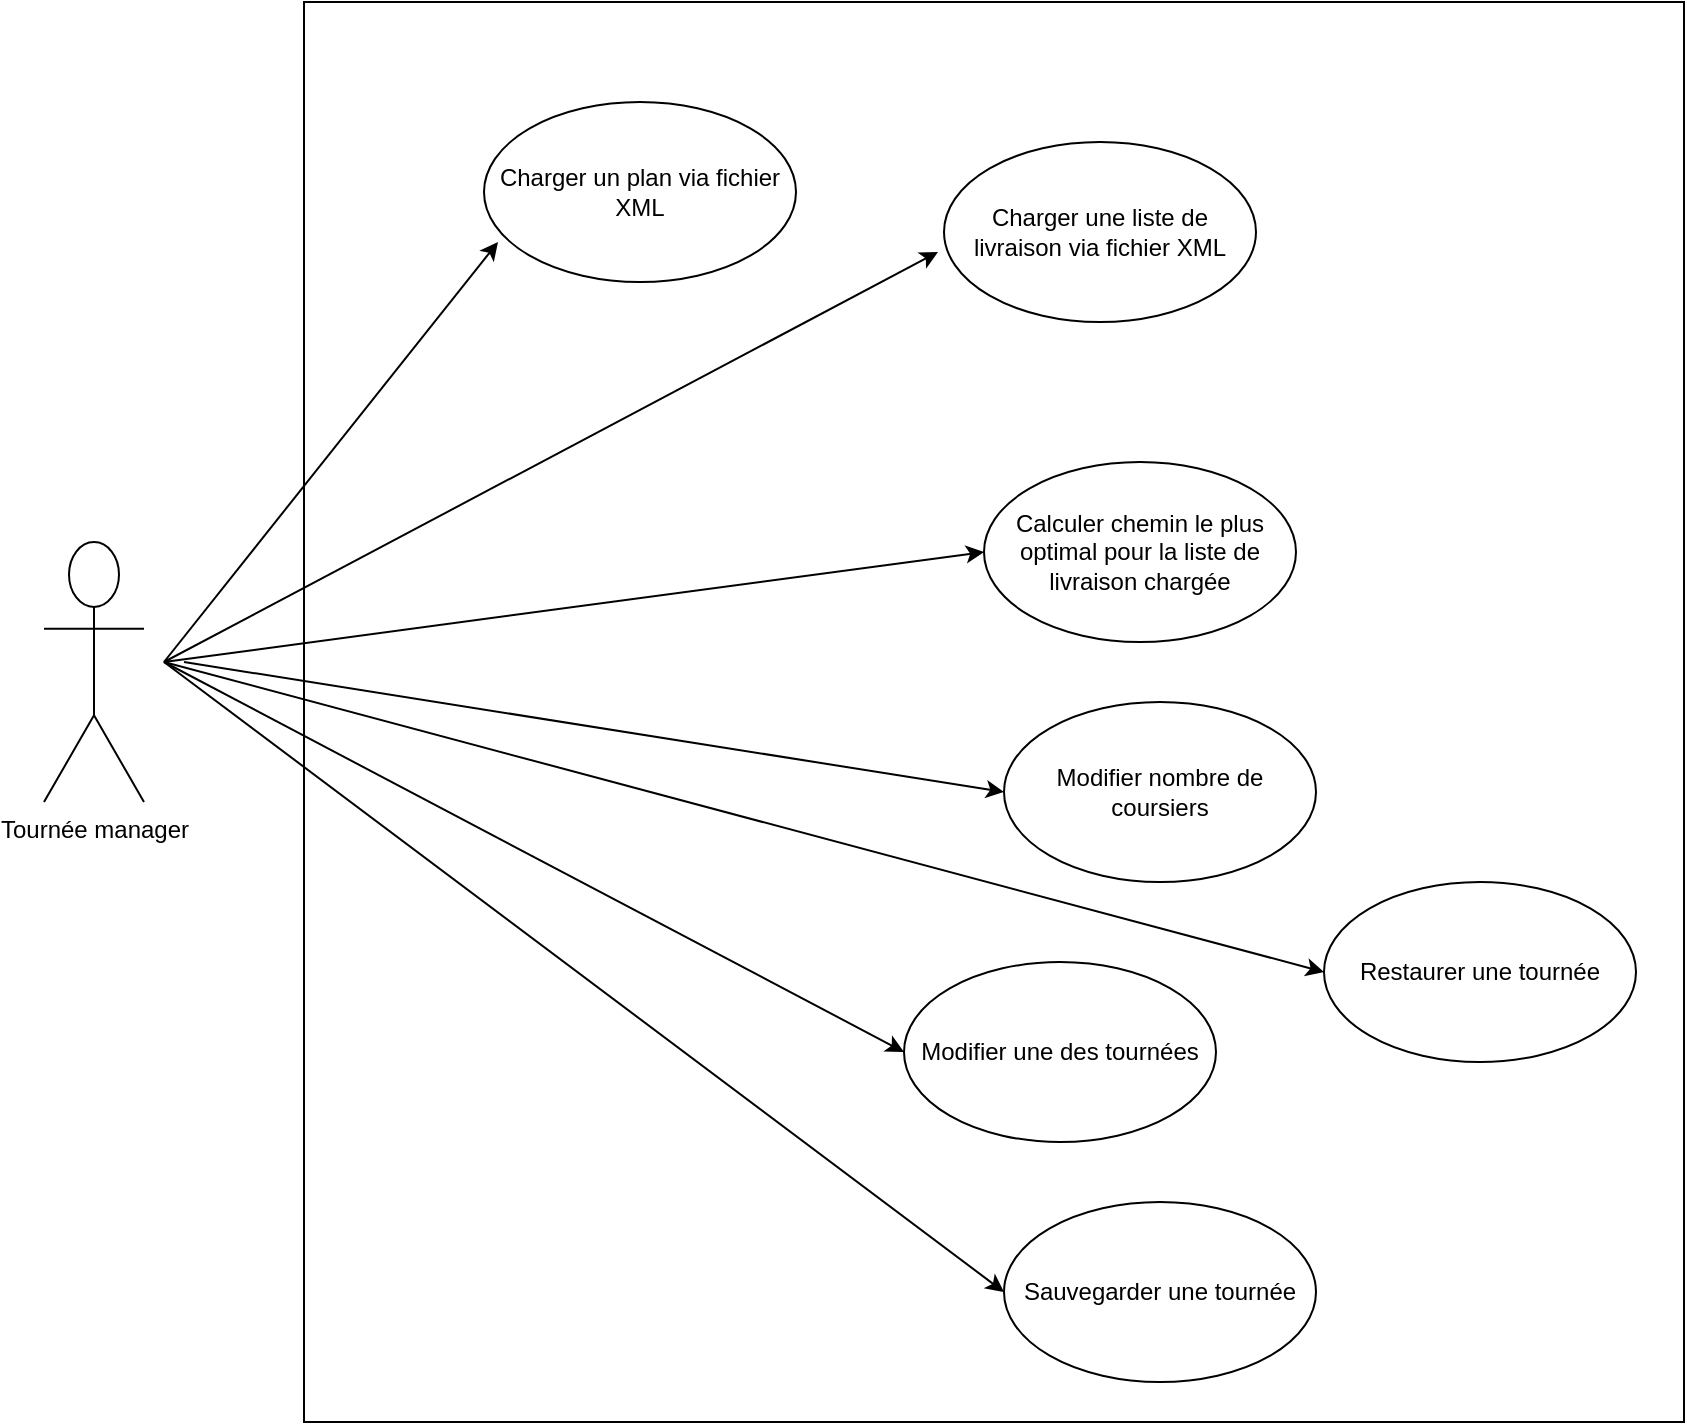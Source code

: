 <mxfile version="20.7.4" type="device"><diagram name="Page-1" id="FuS1mto1SXLtWBXqS3o5"><mxGraphModel dx="1182" dy="690" grid="1" gridSize="10" guides="1" tooltips="1" connect="1" arrows="1" fold="1" page="1" pageScale="1" pageWidth="827" pageHeight="1169" math="0" shadow="0"><root><mxCell id="0"/><mxCell id="1" parent="0"/><mxCell id="d1v_2Bu2hTbOtYPSxfj1-1" value="&lt;div&gt;Tournée manager&lt;/div&gt;" style="shape=umlActor;verticalLabelPosition=bottom;verticalAlign=top;html=1;outlineConnect=0;" parent="1" vertex="1"><mxGeometry x="70" y="270" width="50" height="130" as="geometry"/></mxCell><mxCell id="d1v_2Bu2hTbOtYPSxfj1-2" value="" style="rounded=0;whiteSpace=wrap;html=1;" parent="1" vertex="1"><mxGeometry x="200" width="690" height="710" as="geometry"/></mxCell><mxCell id="d1v_2Bu2hTbOtYPSxfj1-8" value="Charger un plan via fichier XML" style="ellipse;whiteSpace=wrap;html=1;" parent="1" vertex="1"><mxGeometry x="290" y="50" width="156" height="90" as="geometry"/></mxCell><mxCell id="d1v_2Bu2hTbOtYPSxfj1-9" value="" style="endArrow=classic;html=1;rounded=0;entryX=0.045;entryY=0.778;entryDx=0;entryDy=0;entryPerimeter=0;" parent="1" target="d1v_2Bu2hTbOtYPSxfj1-8" edge="1"><mxGeometry width="50" height="50" relative="1" as="geometry"><mxPoint x="130" y="330" as="sourcePoint"/><mxPoint x="440" y="280" as="targetPoint"/></mxGeometry></mxCell><mxCell id="d1v_2Bu2hTbOtYPSxfj1-10" value="Charger une liste de livraison via fichier XML" style="ellipse;whiteSpace=wrap;html=1;" parent="1" vertex="1"><mxGeometry x="520" y="70" width="156" height="90" as="geometry"/></mxCell><mxCell id="d1v_2Bu2hTbOtYPSxfj1-11" value="" style="endArrow=classic;html=1;rounded=0;entryX=-0.019;entryY=0.611;entryDx=0;entryDy=0;entryPerimeter=0;" parent="1" target="d1v_2Bu2hTbOtYPSxfj1-10" edge="1"><mxGeometry width="50" height="50" relative="1" as="geometry"><mxPoint x="130" y="330" as="sourcePoint"/><mxPoint x="550" y="445" as="targetPoint"/></mxGeometry></mxCell><mxCell id="d1v_2Bu2hTbOtYPSxfj1-12" value="Calculer chemin le plus optimal pour la liste de livraison chargée" style="ellipse;whiteSpace=wrap;html=1;" parent="1" vertex="1"><mxGeometry x="540" y="230" width="156" height="90" as="geometry"/></mxCell><mxCell id="d1v_2Bu2hTbOtYPSxfj1-13" value="" style="endArrow=classic;html=1;rounded=0;entryX=0;entryY=0.5;entryDx=0;entryDy=0;" parent="1" target="d1v_2Bu2hTbOtYPSxfj1-12" edge="1"><mxGeometry width="50" height="50" relative="1" as="geometry"><mxPoint x="130" y="330" as="sourcePoint"/><mxPoint x="660" y="410" as="targetPoint"/></mxGeometry></mxCell><mxCell id="d1v_2Bu2hTbOtYPSxfj1-15" value="Modifier nombre de coursiers" style="ellipse;whiteSpace=wrap;html=1;" parent="1" vertex="1"><mxGeometry x="550" y="350" width="156" height="90" as="geometry"/></mxCell><mxCell id="d1v_2Bu2hTbOtYPSxfj1-16" value="" style="endArrow=classic;html=1;rounded=0;entryX=0;entryY=0.5;entryDx=0;entryDy=0;" parent="1" target="d1v_2Bu2hTbOtYPSxfj1-15" edge="1"><mxGeometry width="50" height="50" relative="1" as="geometry"><mxPoint x="140" y="330" as="sourcePoint"/><mxPoint x="680" y="490" as="targetPoint"/></mxGeometry></mxCell><mxCell id="d1v_2Bu2hTbOtYPSxfj1-17" value="Modifier une des tournées" style="ellipse;whiteSpace=wrap;html=1;" parent="1" vertex="1"><mxGeometry x="500" y="480" width="156" height="90" as="geometry"/></mxCell><mxCell id="d1v_2Bu2hTbOtYPSxfj1-18" value="" style="endArrow=classic;html=1;rounded=0;entryX=0;entryY=0.5;entryDx=0;entryDy=0;" parent="1" target="d1v_2Bu2hTbOtYPSxfj1-17" edge="1"><mxGeometry width="50" height="50" relative="1" as="geometry"><mxPoint x="130" y="330" as="sourcePoint"/><mxPoint x="666" y="580" as="targetPoint"/></mxGeometry></mxCell><mxCell id="d1v_2Bu2hTbOtYPSxfj1-19" value="&lt;div&gt;Sauvegarder une tournée&lt;/div&gt;" style="ellipse;whiteSpace=wrap;html=1;" parent="1" vertex="1"><mxGeometry x="550" y="600" width="156" height="90" as="geometry"/></mxCell><mxCell id="d1v_2Bu2hTbOtYPSxfj1-20" value="" style="endArrow=classic;html=1;rounded=0;entryX=0;entryY=0.5;entryDx=0;entryDy=0;" parent="1" target="d1v_2Bu2hTbOtYPSxfj1-19" edge="1"><mxGeometry width="50" height="50" relative="1" as="geometry"><mxPoint x="130" y="330" as="sourcePoint"/><mxPoint x="750" y="720" as="targetPoint"/></mxGeometry></mxCell><mxCell id="d1v_2Bu2hTbOtYPSxfj1-21" value="Restaurer une tournée" style="ellipse;whiteSpace=wrap;html=1;" parent="1" vertex="1"><mxGeometry x="710" y="440" width="156" height="90" as="geometry"/></mxCell><mxCell id="d1v_2Bu2hTbOtYPSxfj1-22" value="" style="endArrow=classic;html=1;rounded=0;entryX=0;entryY=0.5;entryDx=0;entryDy=0;" parent="1" target="d1v_2Bu2hTbOtYPSxfj1-21" edge="1"><mxGeometry width="50" height="50" relative="1" as="geometry"><mxPoint x="130" y="330" as="sourcePoint"/><mxPoint x="840" y="580" as="targetPoint"/></mxGeometry></mxCell></root></mxGraphModel></diagram></mxfile>